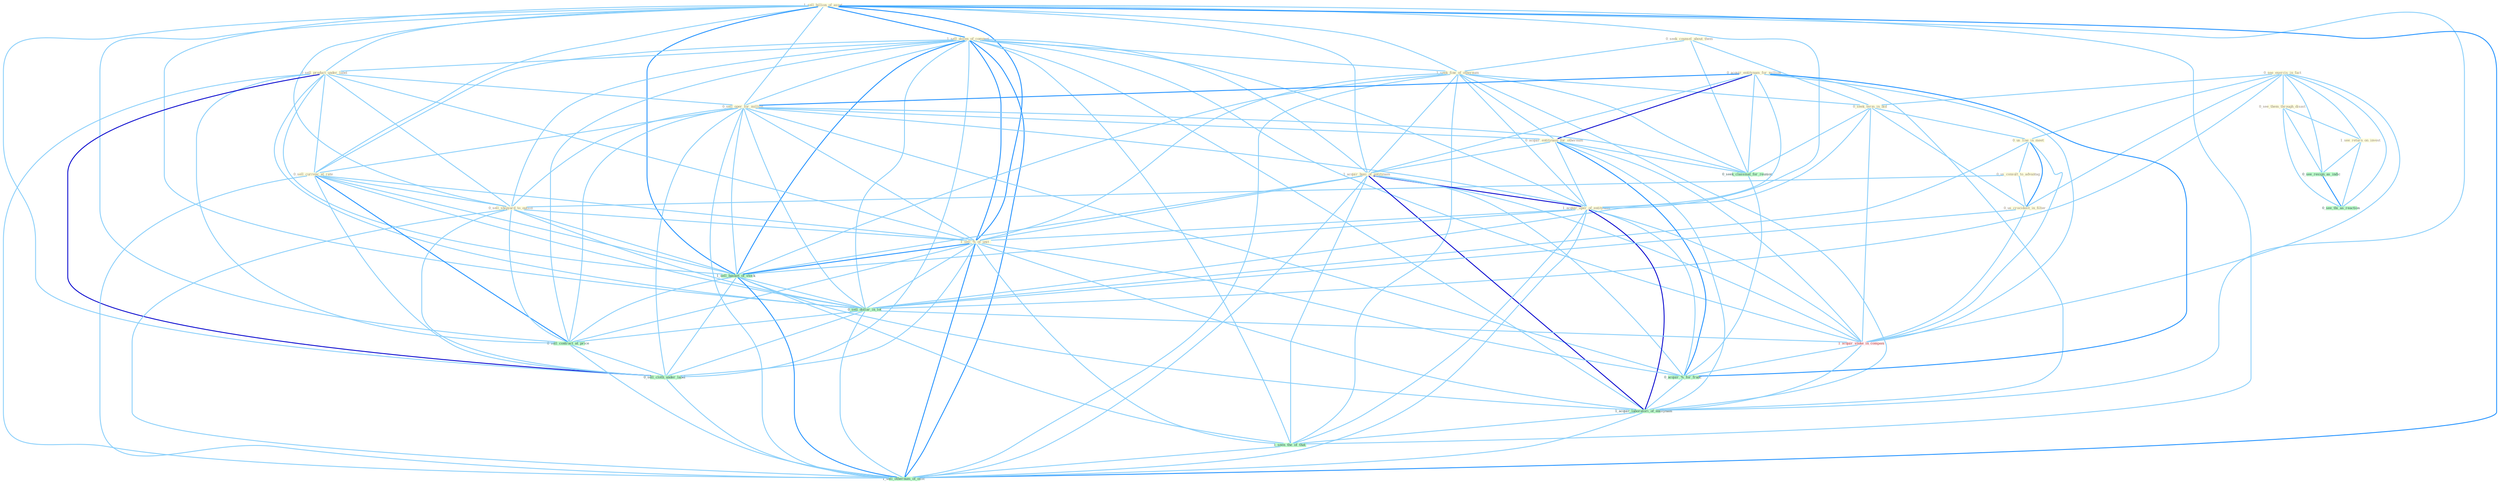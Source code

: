 Graph G{ 
    node
    [shape=polygon,style=filled,width=.5,height=.06,color="#BDFCC9",fixedsize=true,fontsize=4,
    fontcolor="#2f4f4f"];
    {node
    [color="#ffffe0", fontcolor="#8b7d6b"] "1_sell_billion_of_asset " "0_see_exercis_in_fact " "0_see_them_through_disast " "1_sell_dozen_of_compani " "1_see_return_on_invest " "0_sell_product_under_label " "0_seek_counsel_about_them " "1_seek_fine_of_othernum " "0_acquir_entitynam_for_million " "0_sell_oper_for_million " "0_seek_term_in_bid " "0_us_line_in_meet " "0_acquir_entitynam_for_othernum " "0_us_consult_to_advantag " "1_acquir_busi_of_entitynam " "0_sell_currenc_at_rate " "0_sell_shipyard_to_outsid " "1_acquir_oper_of_entitynam " "0_us_crocidolit_in_filter " "1_sell_%_of_unit "}
{node [color="#fff0f5", fontcolor="#b22222"] "1_acquir_stake_in_compani "}
edge [color="#B0E2FF"];

	"1_sell_billion_of_asset " -- "1_sell_dozen_of_compani " [w="2", color="#1e90ff" , len=0.8];
	"1_sell_billion_of_asset " -- "0_sell_product_under_label " [w="1", color="#87cefa" ];
	"1_sell_billion_of_asset " -- "1_seek_fine_of_othernum " [w="1", color="#87cefa" ];
	"1_sell_billion_of_asset " -- "0_sell_oper_for_million " [w="1", color="#87cefa" ];
	"1_sell_billion_of_asset " -- "1_acquir_busi_of_entitynam " [w="1", color="#87cefa" ];
	"1_sell_billion_of_asset " -- "0_sell_currenc_at_rate " [w="1", color="#87cefa" ];
	"1_sell_billion_of_asset " -- "0_sell_shipyard_to_outsid " [w="1", color="#87cefa" ];
	"1_sell_billion_of_asset " -- "1_acquir_oper_of_entitynam " [w="1", color="#87cefa" ];
	"1_sell_billion_of_asset " -- "1_sell_%_of_unit " [w="2", color="#1e90ff" , len=0.8];
	"1_sell_billion_of_asset " -- "1_sell_basket_of_stock " [w="2", color="#1e90ff" , len=0.8];
	"1_sell_billion_of_asset " -- "0_sell_dollar_in_lot " [w="1", color="#87cefa" ];
	"1_sell_billion_of_asset " -- "0_sell_contract_at_price " [w="1", color="#87cefa" ];
	"1_sell_billion_of_asset " -- "1_acquir_laboratori_of_entitynam " [w="1", color="#87cefa" ];
	"1_sell_billion_of_asset " -- "0_sell_cloth_under_label " [w="1", color="#87cefa" ];
	"1_sell_billion_of_asset " -- "1_seen_the_of_that " [w="1", color="#87cefa" ];
	"1_sell_billion_of_asset " -- "1_sell_othernum_of_offic " [w="2", color="#1e90ff" , len=0.8];
	"0_see_exercis_in_fact " -- "0_see_them_through_disast " [w="1", color="#87cefa" ];
	"0_see_exercis_in_fact " -- "1_see_return_on_invest " [w="1", color="#87cefa" ];
	"0_see_exercis_in_fact " -- "0_seek_term_in_bid " [w="1", color="#87cefa" ];
	"0_see_exercis_in_fact " -- "0_us_line_in_meet " [w="1", color="#87cefa" ];
	"0_see_exercis_in_fact " -- "0_us_crocidolit_in_filter " [w="1", color="#87cefa" ];
	"0_see_exercis_in_fact " -- "0_sell_dollar_in_lot " [w="1", color="#87cefa" ];
	"0_see_exercis_in_fact " -- "0_see_resign_as_indic " [w="1", color="#87cefa" ];
	"0_see_exercis_in_fact " -- "1_acquir_stake_in_compani " [w="1", color="#87cefa" ];
	"0_see_exercis_in_fact " -- "0_see_thi_as_reaction " [w="1", color="#87cefa" ];
	"0_see_them_through_disast " -- "1_see_return_on_invest " [w="1", color="#87cefa" ];
	"0_see_them_through_disast " -- "0_see_resign_as_indic " [w="1", color="#87cefa" ];
	"0_see_them_through_disast " -- "0_see_thi_as_reaction " [w="1", color="#87cefa" ];
	"1_sell_dozen_of_compani " -- "0_sell_product_under_label " [w="1", color="#87cefa" ];
	"1_sell_dozen_of_compani " -- "1_seek_fine_of_othernum " [w="1", color="#87cefa" ];
	"1_sell_dozen_of_compani " -- "0_sell_oper_for_million " [w="1", color="#87cefa" ];
	"1_sell_dozen_of_compani " -- "1_acquir_busi_of_entitynam " [w="1", color="#87cefa" ];
	"1_sell_dozen_of_compani " -- "0_sell_currenc_at_rate " [w="1", color="#87cefa" ];
	"1_sell_dozen_of_compani " -- "0_sell_shipyard_to_outsid " [w="1", color="#87cefa" ];
	"1_sell_dozen_of_compani " -- "1_acquir_oper_of_entitynam " [w="1", color="#87cefa" ];
	"1_sell_dozen_of_compani " -- "1_sell_%_of_unit " [w="2", color="#1e90ff" , len=0.8];
	"1_sell_dozen_of_compani " -- "1_sell_basket_of_stock " [w="2", color="#1e90ff" , len=0.8];
	"1_sell_dozen_of_compani " -- "0_sell_dollar_in_lot " [w="1", color="#87cefa" ];
	"1_sell_dozen_of_compani " -- "1_acquir_stake_in_compani " [w="1", color="#87cefa" ];
	"1_sell_dozen_of_compani " -- "0_sell_contract_at_price " [w="1", color="#87cefa" ];
	"1_sell_dozen_of_compani " -- "1_acquir_laboratori_of_entitynam " [w="1", color="#87cefa" ];
	"1_sell_dozen_of_compani " -- "0_sell_cloth_under_label " [w="1", color="#87cefa" ];
	"1_sell_dozen_of_compani " -- "1_seen_the_of_that " [w="1", color="#87cefa" ];
	"1_sell_dozen_of_compani " -- "1_sell_othernum_of_offic " [w="2", color="#1e90ff" , len=0.8];
	"1_see_return_on_invest " -- "0_see_resign_as_indic " [w="1", color="#87cefa" ];
	"1_see_return_on_invest " -- "0_see_thi_as_reaction " [w="1", color="#87cefa" ];
	"0_sell_product_under_label " -- "0_sell_oper_for_million " [w="1", color="#87cefa" ];
	"0_sell_product_under_label " -- "0_sell_currenc_at_rate " [w="1", color="#87cefa" ];
	"0_sell_product_under_label " -- "0_sell_shipyard_to_outsid " [w="1", color="#87cefa" ];
	"0_sell_product_under_label " -- "1_sell_%_of_unit " [w="1", color="#87cefa" ];
	"0_sell_product_under_label " -- "1_sell_basket_of_stock " [w="1", color="#87cefa" ];
	"0_sell_product_under_label " -- "0_sell_dollar_in_lot " [w="1", color="#87cefa" ];
	"0_sell_product_under_label " -- "0_sell_contract_at_price " [w="1", color="#87cefa" ];
	"0_sell_product_under_label " -- "0_sell_cloth_under_label " [w="3", color="#0000cd" , len=0.6];
	"0_sell_product_under_label " -- "1_sell_othernum_of_offic " [w="1", color="#87cefa" ];
	"0_seek_counsel_about_them " -- "1_seek_fine_of_othernum " [w="1", color="#87cefa" ];
	"0_seek_counsel_about_them " -- "0_seek_term_in_bid " [w="1", color="#87cefa" ];
	"0_seek_counsel_about_them " -- "0_seek_classmat_for_reunion " [w="1", color="#87cefa" ];
	"1_seek_fine_of_othernum " -- "0_seek_term_in_bid " [w="1", color="#87cefa" ];
	"1_seek_fine_of_othernum " -- "0_acquir_entitynam_for_othernum " [w="1", color="#87cefa" ];
	"1_seek_fine_of_othernum " -- "1_acquir_busi_of_entitynam " [w="1", color="#87cefa" ];
	"1_seek_fine_of_othernum " -- "1_acquir_oper_of_entitynam " [w="1", color="#87cefa" ];
	"1_seek_fine_of_othernum " -- "1_sell_%_of_unit " [w="1", color="#87cefa" ];
	"1_seek_fine_of_othernum " -- "0_seek_classmat_for_reunion " [w="1", color="#87cefa" ];
	"1_seek_fine_of_othernum " -- "1_sell_basket_of_stock " [w="1", color="#87cefa" ];
	"1_seek_fine_of_othernum " -- "1_acquir_laboratori_of_entitynam " [w="1", color="#87cefa" ];
	"1_seek_fine_of_othernum " -- "1_seen_the_of_that " [w="1", color="#87cefa" ];
	"1_seek_fine_of_othernum " -- "1_sell_othernum_of_offic " [w="1", color="#87cefa" ];
	"0_acquir_entitynam_for_million " -- "0_sell_oper_for_million " [w="2", color="#1e90ff" , len=0.8];
	"0_acquir_entitynam_for_million " -- "0_acquir_entitynam_for_othernum " [w="3", color="#0000cd" , len=0.6];
	"0_acquir_entitynam_for_million " -- "1_acquir_busi_of_entitynam " [w="1", color="#87cefa" ];
	"0_acquir_entitynam_for_million " -- "1_acquir_oper_of_entitynam " [w="1", color="#87cefa" ];
	"0_acquir_entitynam_for_million " -- "0_seek_classmat_for_reunion " [w="1", color="#87cefa" ];
	"0_acquir_entitynam_for_million " -- "1_acquir_stake_in_compani " [w="1", color="#87cefa" ];
	"0_acquir_entitynam_for_million " -- "0_acquir_%_for_franc " [w="2", color="#1e90ff" , len=0.8];
	"0_acquir_entitynam_for_million " -- "1_acquir_laboratori_of_entitynam " [w="1", color="#87cefa" ];
	"0_sell_oper_for_million " -- "0_acquir_entitynam_for_othernum " [w="1", color="#87cefa" ];
	"0_sell_oper_for_million " -- "0_sell_currenc_at_rate " [w="1", color="#87cefa" ];
	"0_sell_oper_for_million " -- "0_sell_shipyard_to_outsid " [w="1", color="#87cefa" ];
	"0_sell_oper_for_million " -- "1_acquir_oper_of_entitynam " [w="1", color="#87cefa" ];
	"0_sell_oper_for_million " -- "1_sell_%_of_unit " [w="1", color="#87cefa" ];
	"0_sell_oper_for_million " -- "0_seek_classmat_for_reunion " [w="1", color="#87cefa" ];
	"0_sell_oper_for_million " -- "1_sell_basket_of_stock " [w="1", color="#87cefa" ];
	"0_sell_oper_for_million " -- "0_sell_dollar_in_lot " [w="1", color="#87cefa" ];
	"0_sell_oper_for_million " -- "0_acquir_%_for_franc " [w="1", color="#87cefa" ];
	"0_sell_oper_for_million " -- "0_sell_contract_at_price " [w="1", color="#87cefa" ];
	"0_sell_oper_for_million " -- "0_sell_cloth_under_label " [w="1", color="#87cefa" ];
	"0_sell_oper_for_million " -- "1_sell_othernum_of_offic " [w="1", color="#87cefa" ];
	"0_seek_term_in_bid " -- "0_us_line_in_meet " [w="1", color="#87cefa" ];
	"0_seek_term_in_bid " -- "0_us_crocidolit_in_filter " [w="1", color="#87cefa" ];
	"0_seek_term_in_bid " -- "0_seek_classmat_for_reunion " [w="1", color="#87cefa" ];
	"0_seek_term_in_bid " -- "0_sell_dollar_in_lot " [w="1", color="#87cefa" ];
	"0_seek_term_in_bid " -- "1_acquir_stake_in_compani " [w="1", color="#87cefa" ];
	"0_us_line_in_meet " -- "0_us_consult_to_advantag " [w="1", color="#87cefa" ];
	"0_us_line_in_meet " -- "0_us_crocidolit_in_filter " [w="2", color="#1e90ff" , len=0.8];
	"0_us_line_in_meet " -- "0_sell_dollar_in_lot " [w="1", color="#87cefa" ];
	"0_us_line_in_meet " -- "1_acquir_stake_in_compani " [w="1", color="#87cefa" ];
	"0_acquir_entitynam_for_othernum " -- "1_acquir_busi_of_entitynam " [w="1", color="#87cefa" ];
	"0_acquir_entitynam_for_othernum " -- "1_acquir_oper_of_entitynam " [w="1", color="#87cefa" ];
	"0_acquir_entitynam_for_othernum " -- "0_seek_classmat_for_reunion " [w="1", color="#87cefa" ];
	"0_acquir_entitynam_for_othernum " -- "1_acquir_stake_in_compani " [w="1", color="#87cefa" ];
	"0_acquir_entitynam_for_othernum " -- "0_acquir_%_for_franc " [w="2", color="#1e90ff" , len=0.8];
	"0_acquir_entitynam_for_othernum " -- "1_acquir_laboratori_of_entitynam " [w="1", color="#87cefa" ];
	"0_us_consult_to_advantag " -- "0_sell_shipyard_to_outsid " [w="1", color="#87cefa" ];
	"0_us_consult_to_advantag " -- "0_us_crocidolit_in_filter " [w="1", color="#87cefa" ];
	"1_acquir_busi_of_entitynam " -- "1_acquir_oper_of_entitynam " [w="3", color="#0000cd" , len=0.6];
	"1_acquir_busi_of_entitynam " -- "1_sell_%_of_unit " [w="1", color="#87cefa" ];
	"1_acquir_busi_of_entitynam " -- "1_sell_basket_of_stock " [w="1", color="#87cefa" ];
	"1_acquir_busi_of_entitynam " -- "1_acquir_stake_in_compani " [w="1", color="#87cefa" ];
	"1_acquir_busi_of_entitynam " -- "0_acquir_%_for_franc " [w="1", color="#87cefa" ];
	"1_acquir_busi_of_entitynam " -- "1_acquir_laboratori_of_entitynam " [w="3", color="#0000cd" , len=0.6];
	"1_acquir_busi_of_entitynam " -- "1_seen_the_of_that " [w="1", color="#87cefa" ];
	"1_acquir_busi_of_entitynam " -- "1_sell_othernum_of_offic " [w="1", color="#87cefa" ];
	"0_sell_currenc_at_rate " -- "0_sell_shipyard_to_outsid " [w="1", color="#87cefa" ];
	"0_sell_currenc_at_rate " -- "1_sell_%_of_unit " [w="1", color="#87cefa" ];
	"0_sell_currenc_at_rate " -- "1_sell_basket_of_stock " [w="1", color="#87cefa" ];
	"0_sell_currenc_at_rate " -- "0_sell_dollar_in_lot " [w="1", color="#87cefa" ];
	"0_sell_currenc_at_rate " -- "0_sell_contract_at_price " [w="2", color="#1e90ff" , len=0.8];
	"0_sell_currenc_at_rate " -- "0_sell_cloth_under_label " [w="1", color="#87cefa" ];
	"0_sell_currenc_at_rate " -- "1_sell_othernum_of_offic " [w="1", color="#87cefa" ];
	"0_sell_shipyard_to_outsid " -- "1_sell_%_of_unit " [w="1", color="#87cefa" ];
	"0_sell_shipyard_to_outsid " -- "1_sell_basket_of_stock " [w="1", color="#87cefa" ];
	"0_sell_shipyard_to_outsid " -- "0_sell_dollar_in_lot " [w="1", color="#87cefa" ];
	"0_sell_shipyard_to_outsid " -- "0_sell_contract_at_price " [w="1", color="#87cefa" ];
	"0_sell_shipyard_to_outsid " -- "0_sell_cloth_under_label " [w="1", color="#87cefa" ];
	"0_sell_shipyard_to_outsid " -- "1_sell_othernum_of_offic " [w="1", color="#87cefa" ];
	"1_acquir_oper_of_entitynam " -- "1_sell_%_of_unit " [w="1", color="#87cefa" ];
	"1_acquir_oper_of_entitynam " -- "1_sell_basket_of_stock " [w="1", color="#87cefa" ];
	"1_acquir_oper_of_entitynam " -- "1_acquir_stake_in_compani " [w="1", color="#87cefa" ];
	"1_acquir_oper_of_entitynam " -- "0_acquir_%_for_franc " [w="1", color="#87cefa" ];
	"1_acquir_oper_of_entitynam " -- "1_acquir_laboratori_of_entitynam " [w="3", color="#0000cd" , len=0.6];
	"1_acquir_oper_of_entitynam " -- "1_seen_the_of_that " [w="1", color="#87cefa" ];
	"1_acquir_oper_of_entitynam " -- "1_sell_othernum_of_offic " [w="1", color="#87cefa" ];
	"0_us_crocidolit_in_filter " -- "0_sell_dollar_in_lot " [w="1", color="#87cefa" ];
	"0_us_crocidolit_in_filter " -- "1_acquir_stake_in_compani " [w="1", color="#87cefa" ];
	"1_sell_%_of_unit " -- "1_sell_basket_of_stock " [w="2", color="#1e90ff" , len=0.8];
	"1_sell_%_of_unit " -- "0_sell_dollar_in_lot " [w="1", color="#87cefa" ];
	"1_sell_%_of_unit " -- "0_acquir_%_for_franc " [w="1", color="#87cefa" ];
	"1_sell_%_of_unit " -- "0_sell_contract_at_price " [w="1", color="#87cefa" ];
	"1_sell_%_of_unit " -- "1_acquir_laboratori_of_entitynam " [w="1", color="#87cefa" ];
	"1_sell_%_of_unit " -- "0_sell_cloth_under_label " [w="1", color="#87cefa" ];
	"1_sell_%_of_unit " -- "1_seen_the_of_that " [w="1", color="#87cefa" ];
	"1_sell_%_of_unit " -- "1_sell_othernum_of_offic " [w="2", color="#1e90ff" , len=0.8];
	"0_seek_classmat_for_reunion " -- "0_acquir_%_for_franc " [w="1", color="#87cefa" ];
	"1_sell_basket_of_stock " -- "0_sell_dollar_in_lot " [w="1", color="#87cefa" ];
	"1_sell_basket_of_stock " -- "0_sell_contract_at_price " [w="1", color="#87cefa" ];
	"1_sell_basket_of_stock " -- "1_acquir_laboratori_of_entitynam " [w="1", color="#87cefa" ];
	"1_sell_basket_of_stock " -- "0_sell_cloth_under_label " [w="1", color="#87cefa" ];
	"1_sell_basket_of_stock " -- "1_seen_the_of_that " [w="1", color="#87cefa" ];
	"1_sell_basket_of_stock " -- "1_sell_othernum_of_offic " [w="2", color="#1e90ff" , len=0.8];
	"0_sell_dollar_in_lot " -- "1_acquir_stake_in_compani " [w="1", color="#87cefa" ];
	"0_sell_dollar_in_lot " -- "0_sell_contract_at_price " [w="1", color="#87cefa" ];
	"0_sell_dollar_in_lot " -- "0_sell_cloth_under_label " [w="1", color="#87cefa" ];
	"0_sell_dollar_in_lot " -- "1_sell_othernum_of_offic " [w="1", color="#87cefa" ];
	"0_see_resign_as_indic " -- "0_see_thi_as_reaction " [w="2", color="#1e90ff" , len=0.8];
	"1_acquir_stake_in_compani " -- "0_acquir_%_for_franc " [w="1", color="#87cefa" ];
	"1_acquir_stake_in_compani " -- "1_acquir_laboratori_of_entitynam " [w="1", color="#87cefa" ];
	"0_acquir_%_for_franc " -- "1_acquir_laboratori_of_entitynam " [w="1", color="#87cefa" ];
	"0_sell_contract_at_price " -- "0_sell_cloth_under_label " [w="1", color="#87cefa" ];
	"0_sell_contract_at_price " -- "1_sell_othernum_of_offic " [w="1", color="#87cefa" ];
	"1_acquir_laboratori_of_entitynam " -- "1_seen_the_of_that " [w="1", color="#87cefa" ];
	"1_acquir_laboratori_of_entitynam " -- "1_sell_othernum_of_offic " [w="1", color="#87cefa" ];
	"0_sell_cloth_under_label " -- "1_sell_othernum_of_offic " [w="1", color="#87cefa" ];
	"1_seen_the_of_that " -- "1_sell_othernum_of_offic " [w="1", color="#87cefa" ];
}